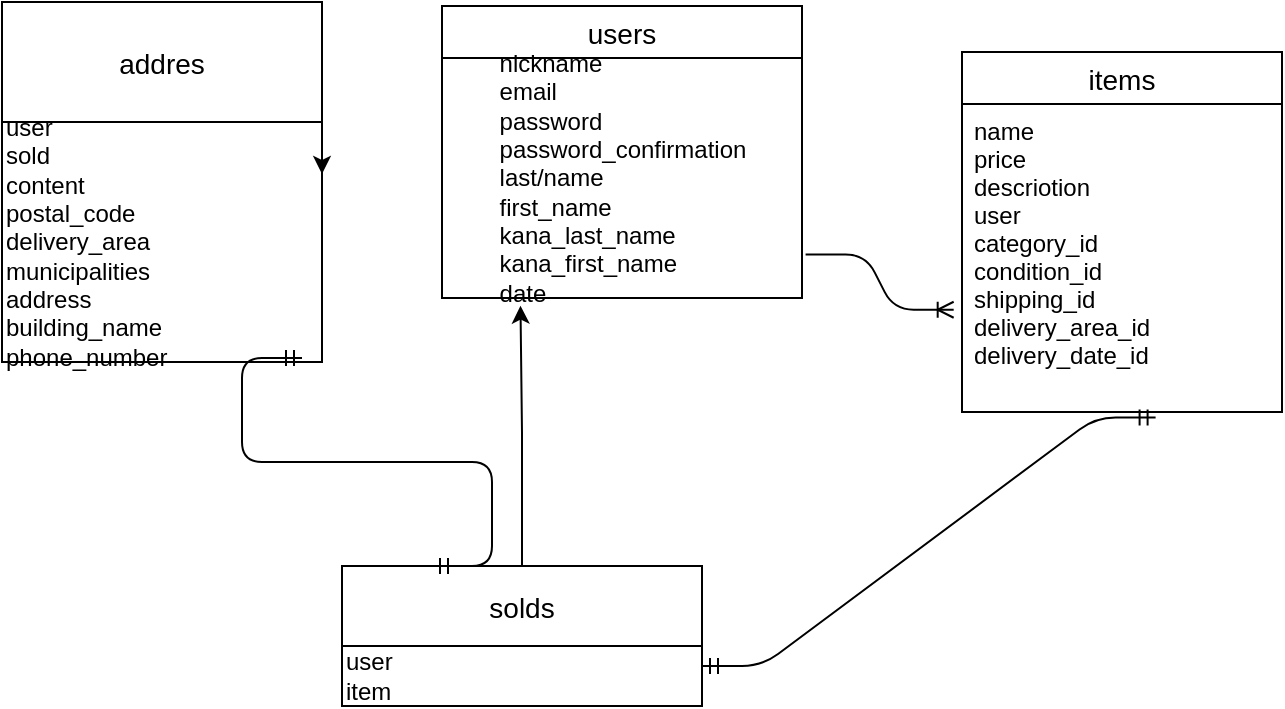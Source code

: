 <mxfile>
    <diagram id="9ZiCEkHV1Ku0HYrWn5Am" name="ページ1">
        <mxGraphModel dx="630" dy="864" grid="1" gridSize="10" guides="1" tooltips="1" connect="1" arrows="1" fold="1" page="1" pageScale="1" pageWidth="827" pageHeight="1169" math="0" shadow="0">
            <root>
                <mxCell id="0"/>
                <mxCell id="1" parent="0"/>
                <mxCell id="66" value="items" style="swimlane;fontStyle=0;childLayout=stackLayout;horizontal=1;startSize=26;horizontalStack=0;resizeParent=1;resizeParentMax=0;resizeLast=0;collapsible=1;marginBottom=0;align=center;fontSize=14;" parent="1" vertex="1">
                    <mxGeometry x="540" y="483" width="160" height="180" as="geometry"/>
                </mxCell>
                <mxCell id="67" value="name&#10;price&#10;descriotion&#10;user&#10;category_id&#10;condition_id&#10;shipping_id&#10;delivery_area_id&#10;delivery_date_id" style="text;strokeColor=none;fillColor=none;spacingLeft=4;spacingRight=4;overflow=hidden;rotatable=0;points=[[0,0.5],[1,0.5]];portConstraint=eastwest;fontSize=12;" parent="66" vertex="1">
                    <mxGeometry y="26" width="160" height="154" as="geometry"/>
                </mxCell>
                <mxCell id="74" value="addres" style="swimlane;fontStyle=0;childLayout=stackLayout;horizontal=1;startSize=60;horizontalStack=0;resizeParent=1;resizeParentMax=0;resizeLast=0;collapsible=1;marginBottom=0;align=center;fontSize=14;" parent="1" vertex="1">
                    <mxGeometry x="60" y="458" width="160" height="180" as="geometry"/>
                </mxCell>
                <mxCell id="122" style="edgeStyle=orthogonalEdgeStyle;rounded=0;orthogonalLoop=1;jettySize=auto;html=1;" parent="74" edge="1">
                    <mxGeometry relative="1" as="geometry">
                        <mxPoint x="160" y="66" as="sourcePoint"/>
                        <mxPoint x="160" y="86" as="targetPoint"/>
                    </mxGeometry>
                </mxCell>
                <mxCell id="124" value="user&lt;br&gt;sold&lt;br&gt;content&lt;br&gt;postal_code&lt;br&gt;delivery_area&lt;br&gt;municipalities&lt;br&gt;address&lt;br&gt;building_name&lt;br&gt;phone_number" style="text;html=1;align=left;verticalAlign=middle;resizable=0;points=[];autosize=1;" parent="74" vertex="1">
                    <mxGeometry y="60" width="160" height="120" as="geometry"/>
                </mxCell>
                <mxCell id="126" style="edgeStyle=orthogonalEdgeStyle;rounded=0;orthogonalLoop=1;jettySize=auto;html=1;entryX=0.218;entryY=1.032;entryDx=0;entryDy=0;entryPerimeter=0;" parent="1" source="78" target="109" edge="1">
                    <mxGeometry relative="1" as="geometry"/>
                </mxCell>
                <mxCell id="78" value="solds" style="swimlane;fontStyle=0;childLayout=stackLayout;horizontal=1;startSize=40;horizontalStack=0;resizeParent=1;resizeParentMax=0;resizeLast=0;collapsible=1;marginBottom=0;align=center;fontSize=14;" parent="1" vertex="1">
                    <mxGeometry x="230" y="740" width="180" height="70" as="geometry"/>
                </mxCell>
                <mxCell id="114" value="user&lt;br&gt;item" style="text;html=1;align=left;verticalAlign=middle;resizable=0;points=[];autosize=1;" parent="78" vertex="1">
                    <mxGeometry y="40" width="180" height="30" as="geometry"/>
                </mxCell>
                <mxCell id="94" value="users" style="swimlane;fontStyle=0;childLayout=stackLayout;horizontal=1;startSize=26;horizontalStack=0;resizeParent=1;resizeParentMax=0;resizeLast=0;collapsible=1;marginBottom=0;align=center;fontSize=14;" parent="1" vertex="1">
                    <mxGeometry x="280" y="460" width="180" height="146" as="geometry"/>
                </mxCell>
                <mxCell id="109" value="&lt;div style=&quot;text-align: left&quot;&gt;&lt;span&gt;nickname&lt;/span&gt;&lt;/div&gt;&lt;div style=&quot;text-align: left&quot;&gt;&lt;span&gt;email&lt;/span&gt;&lt;/div&gt;&lt;div style=&quot;text-align: left&quot;&gt;&lt;span&gt;password&lt;/span&gt;&lt;/div&gt;&lt;div style=&quot;text-align: left&quot;&gt;&lt;span&gt;password_confirmation&lt;/span&gt;&lt;/div&gt;&lt;div style=&quot;text-align: left&quot;&gt;&lt;span&gt;last/name&lt;/span&gt;&lt;/div&gt;&lt;div style=&quot;text-align: left&quot;&gt;&lt;span&gt;first_name&lt;/span&gt;&lt;/div&gt;&lt;div style=&quot;text-align: left&quot;&gt;&lt;span&gt;kana_last_name&lt;/span&gt;&lt;/div&gt;&lt;div style=&quot;text-align: left&quot;&gt;&lt;span&gt;kana_first_name&lt;/span&gt;&lt;/div&gt;&lt;div style=&quot;text-align: left&quot;&gt;date&lt;/div&gt;" style="text;html=1;align=center;verticalAlign=middle;resizable=0;points=[];autosize=1;" parent="94" vertex="1">
                    <mxGeometry y="26" width="180" height="120" as="geometry"/>
                </mxCell>
                <mxCell id="104" value="" style="edgeStyle=entityRelationEdgeStyle;fontSize=12;html=1;endArrow=ERoneToMany;exitX=1.01;exitY=0.819;exitDx=0;exitDy=0;exitPerimeter=0;entryX=-0.026;entryY=0.668;entryDx=0;entryDy=0;entryPerimeter=0;" parent="1" source="109" target="67" edge="1">
                    <mxGeometry width="100" height="100" relative="1" as="geometry">
                        <mxPoint x="460" y="706" as="sourcePoint"/>
                        <mxPoint x="530" y="606" as="targetPoint"/>
                    </mxGeometry>
                </mxCell>
                <mxCell id="113" value="" style="edgeStyle=entityRelationEdgeStyle;fontSize=12;html=1;endArrow=ERmandOne;startArrow=ERmandOne;entryX=0.605;entryY=1.018;entryDx=0;entryDy=0;entryPerimeter=0;" parent="1" target="67" edge="1">
                    <mxGeometry width="100" height="100" relative="1" as="geometry">
                        <mxPoint x="410" y="790" as="sourcePoint"/>
                        <mxPoint x="640" y="840" as="targetPoint"/>
                    </mxGeometry>
                </mxCell>
                <mxCell id="120" value="" style="edgeStyle=entityRelationEdgeStyle;fontSize=12;html=1;endArrow=ERmandOne;startArrow=ERmandOne;exitX=0.25;exitY=0;exitDx=0;exitDy=0;" parent="1" source="78" edge="1">
                    <mxGeometry width="100" height="100" relative="1" as="geometry">
                        <mxPoint x="100" y="736" as="sourcePoint"/>
                        <mxPoint x="210" y="636" as="targetPoint"/>
                    </mxGeometry>
                </mxCell>
            </root>
        </mxGraphModel>
    </diagram>
</mxfile>